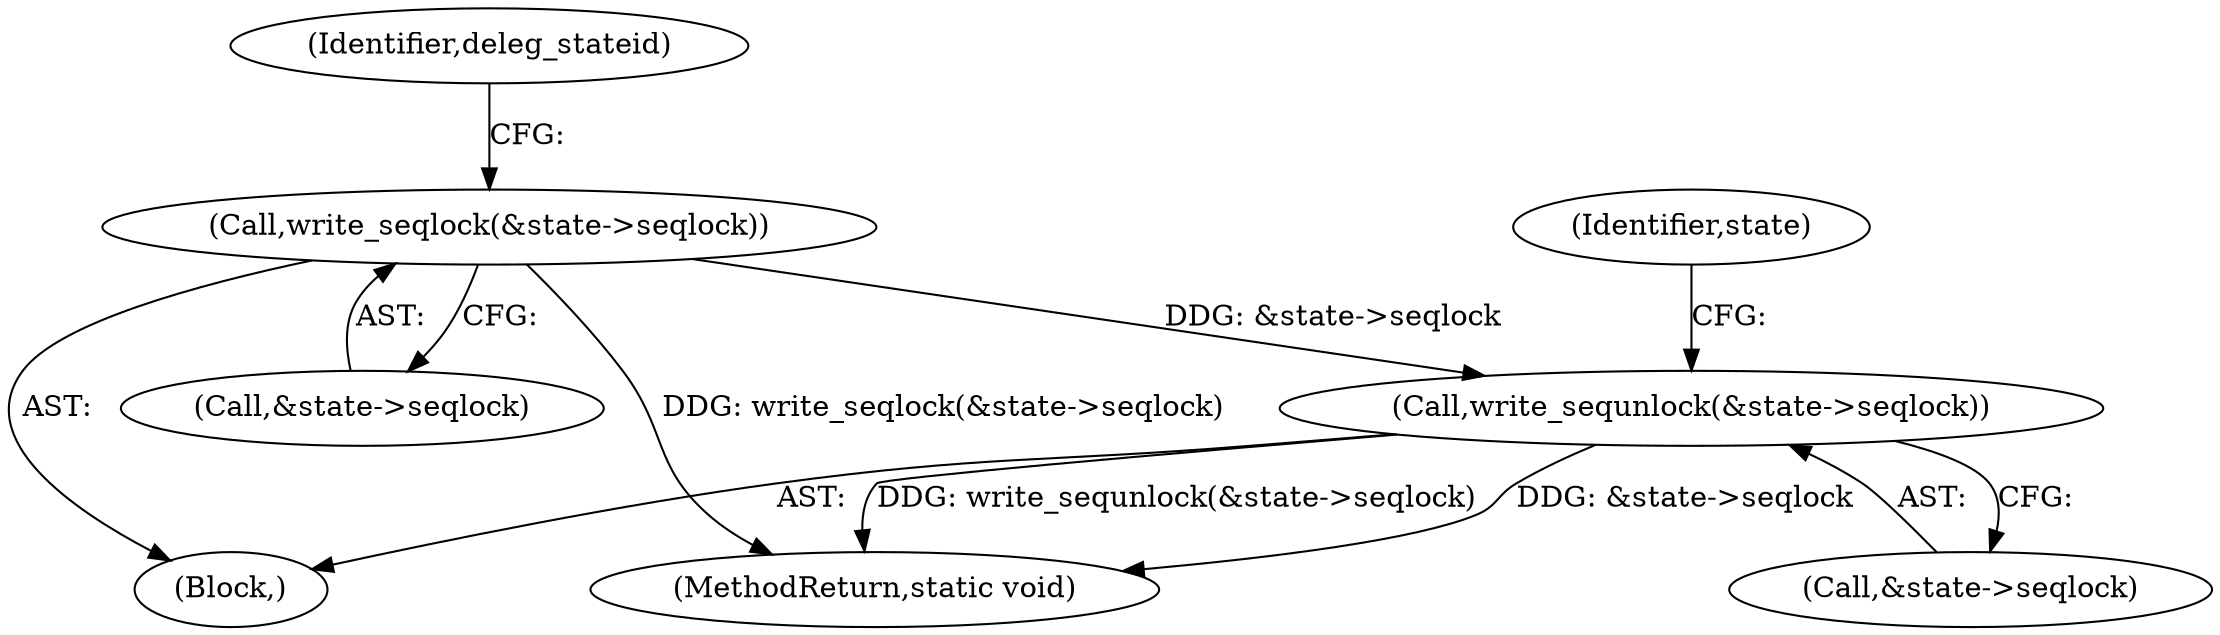 digraph "0_linux_dc0b027dfadfcb8a5504f7d8052754bf8d501ab9_0@API" {
"1000146" [label="(Call,write_sequnlock(&state->seqlock))"];
"1000107" [label="(Call,write_seqlock(&state->seqlock))"];
"1000114" [label="(Identifier,deleg_stateid)"];
"1000106" [label="(Block,)"];
"1000108" [label="(Call,&state->seqlock)"];
"1000147" [label="(Call,&state->seqlock)"];
"1000107" [label="(Call,write_seqlock(&state->seqlock))"];
"1000155" [label="(Identifier,state)"];
"1000146" [label="(Call,write_sequnlock(&state->seqlock))"];
"1000168" [label="(MethodReturn,static void)"];
"1000146" -> "1000106"  [label="AST: "];
"1000146" -> "1000147"  [label="CFG: "];
"1000147" -> "1000146"  [label="AST: "];
"1000155" -> "1000146"  [label="CFG: "];
"1000146" -> "1000168"  [label="DDG: write_sequnlock(&state->seqlock)"];
"1000146" -> "1000168"  [label="DDG: &state->seqlock"];
"1000107" -> "1000146"  [label="DDG: &state->seqlock"];
"1000107" -> "1000106"  [label="AST: "];
"1000107" -> "1000108"  [label="CFG: "];
"1000108" -> "1000107"  [label="AST: "];
"1000114" -> "1000107"  [label="CFG: "];
"1000107" -> "1000168"  [label="DDG: write_seqlock(&state->seqlock)"];
}
